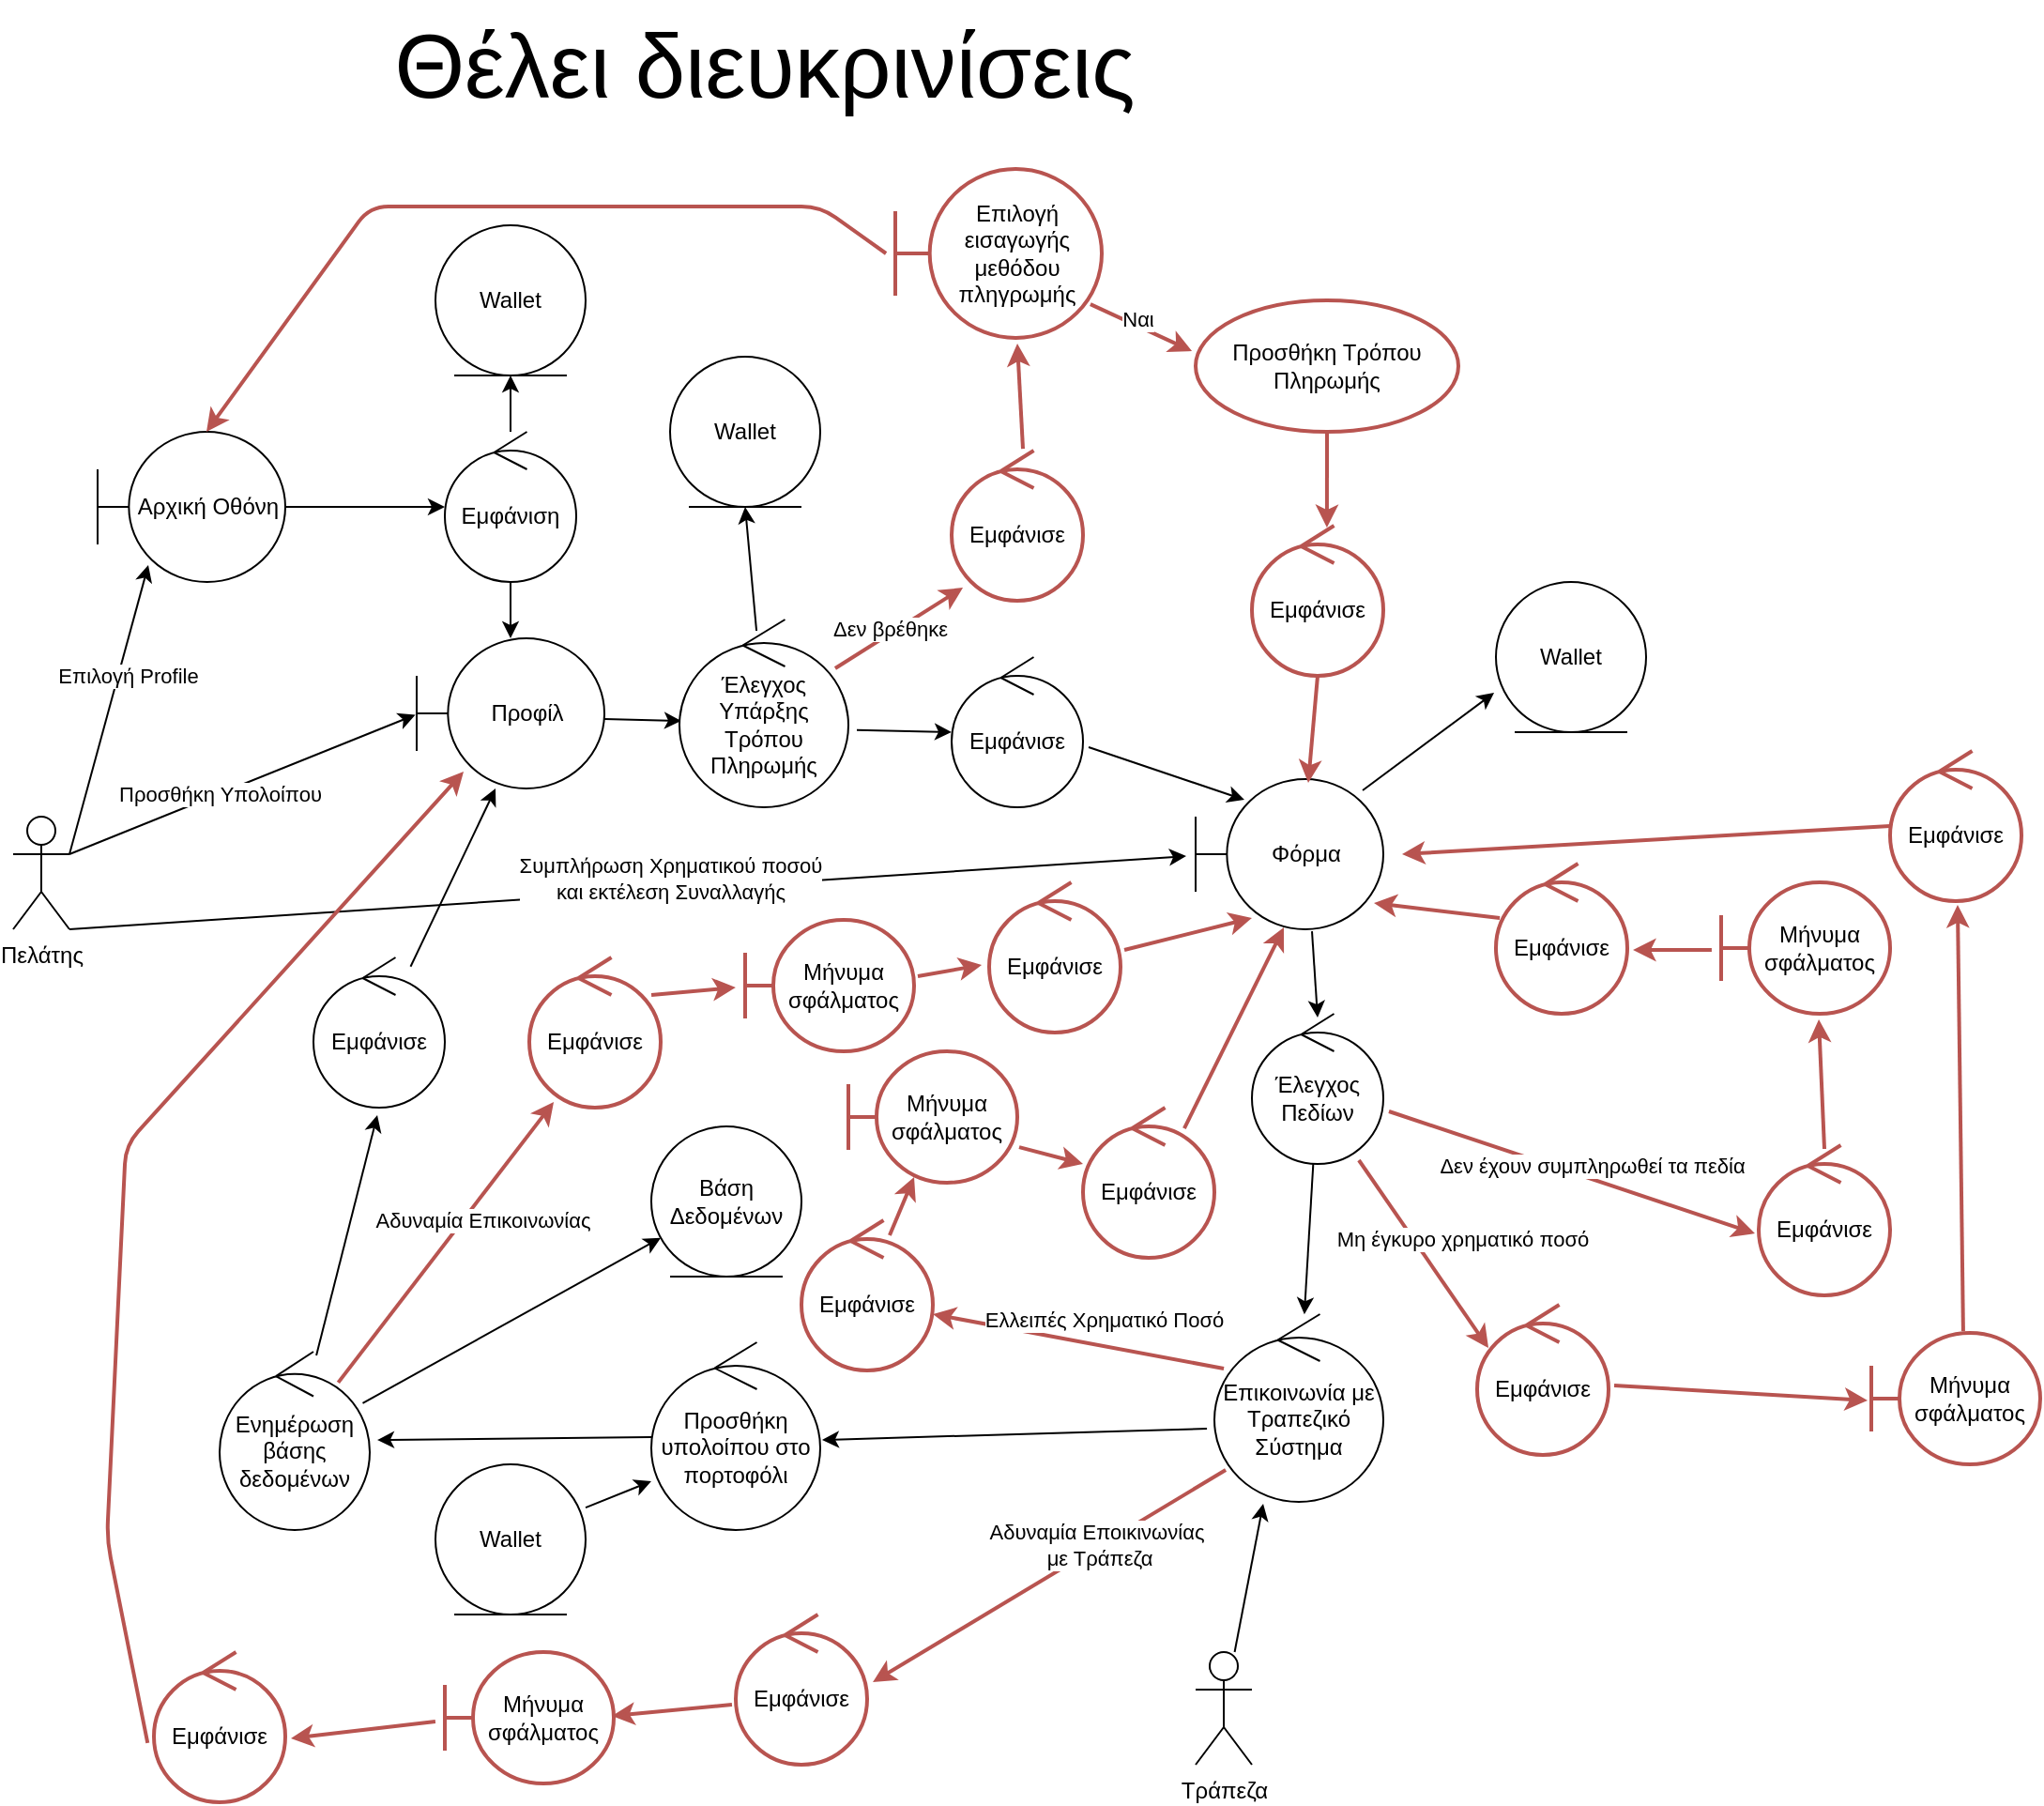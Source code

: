 <mxfile>
    <diagram id="bbuxCSUSgMc8G7auIYRA" name="Page-1">
        <mxGraphModel dx="2573" dy="1064" grid="1" gridSize="10" guides="1" tooltips="1" connect="1" arrows="1" fold="1" page="1" pageScale="1" pageWidth="850" pageHeight="1100" math="0" shadow="0">
            <root>
                <mxCell id="0"/>
                <mxCell id="1" parent="0"/>
                <mxCell id="3" value="" style="edgeStyle=none;html=1;exitX=1;exitY=0.333;exitDx=0;exitDy=0;exitPerimeter=0;entryX=0.27;entryY=0.888;entryDx=0;entryDy=0;entryPerimeter=0;" parent="1" source="8" target="10" edge="1">
                    <mxGeometry relative="1" as="geometry"/>
                </mxCell>
                <mxCell id="4" value="Επιλογή Profile" style="edgeLabel;html=1;align=center;verticalAlign=middle;resizable=0;points=[];" parent="3" vertex="1" connectable="0">
                    <mxGeometry x="-0.6" y="1" relative="1" as="geometry">
                        <mxPoint x="23" y="-64" as="offset"/>
                    </mxGeometry>
                </mxCell>
                <mxCell id="5" style="edgeStyle=none;html=1;exitX=1;exitY=0.333;exitDx=0;exitDy=0;exitPerimeter=0;entryX=-0.007;entryY=0.509;entryDx=0;entryDy=0;entryPerimeter=0;" parent="1" source="8" target="12" edge="1">
                    <mxGeometry relative="1" as="geometry"/>
                </mxCell>
                <mxCell id="6" value="Προσθήκη Υπολοίπου" style="edgeLabel;html=1;align=center;verticalAlign=middle;resizable=0;points=[];" parent="5" connectable="0" vertex="1">
                    <mxGeometry x="-0.132" relative="1" as="geometry">
                        <mxPoint as="offset"/>
                    </mxGeometry>
                </mxCell>
                <mxCell id="7" value="Συμπλήρωση Χρηματικού ποσού&lt;br&gt;και εκτέλεση Συναλλαγής" style="edgeStyle=none;html=1;exitX=1;exitY=1;exitDx=0;exitDy=0;exitPerimeter=0;entryX=-0.05;entryY=0.513;entryDx=0;entryDy=0;entryPerimeter=0;" parent="1" source="8" edge="1" target="45">
                    <mxGeometry x="0.076" y="6" relative="1" as="geometry">
                        <mxPoint x="510" y="920" as="targetPoint"/>
                        <Array as="points"/>
                        <mxPoint as="offset"/>
                    </mxGeometry>
                </mxCell>
                <mxCell id="8" value="Πελάτης" style="shape=umlActor;verticalLabelPosition=bottom;verticalAlign=top;html=1;" parent="1" vertex="1">
                    <mxGeometry x="-20" y="515" width="30" height="60" as="geometry"/>
                </mxCell>
                <mxCell id="9" style="edgeStyle=none;html=1;" parent="1" source="10" target="15" edge="1">
                    <mxGeometry relative="1" as="geometry"/>
                </mxCell>
                <mxCell id="10" value="Αρχική Οθόνη" style="shape=umlBoundary;whiteSpace=wrap;html=1;" parent="1" vertex="1">
                    <mxGeometry x="25" y="310" width="100" height="80" as="geometry"/>
                </mxCell>
                <mxCell id="11" style="edgeStyle=none;html=1;exitX=1;exitY=0.538;exitDx=0;exitDy=0;exitPerimeter=0;entryX=0.011;entryY=0.54;entryDx=0;entryDy=0;entryPerimeter=0;" parent="1" source="12" target="46" edge="1">
                    <mxGeometry relative="1" as="geometry">
                        <mxPoint x="320" y="470" as="targetPoint"/>
                        <mxPoint x="410" y="450" as="sourcePoint"/>
                    </mxGeometry>
                </mxCell>
                <mxCell id="12" value="Προφίλ" style="shape=umlBoundary;whiteSpace=wrap;html=1;" parent="1" vertex="1">
                    <mxGeometry x="195" y="420" width="100" height="80" as="geometry"/>
                </mxCell>
                <mxCell id="13" style="edgeStyle=none;html=1;" parent="1" source="15" edge="1">
                    <mxGeometry relative="1" as="geometry">
                        <mxPoint x="245" y="420" as="targetPoint"/>
                    </mxGeometry>
                </mxCell>
                <mxCell id="14" value="" style="edgeStyle=none;html=1;" parent="1" source="15" target="43" edge="1">
                    <mxGeometry relative="1" as="geometry"/>
                </mxCell>
                <mxCell id="15" value="Εμφάνιση" style="ellipse;shape=umlControl;whiteSpace=wrap;html=1;" parent="1" vertex="1">
                    <mxGeometry x="210" y="310" width="70" height="80" as="geometry"/>
                </mxCell>
                <mxCell id="18" style="edgeStyle=none;html=1;entryX=-0.012;entryY=0.738;entryDx=0;entryDy=0;exitX=0.89;exitY=0.075;exitDx=0;exitDy=0;exitPerimeter=0;entryPerimeter=0;" parent="1" target="19" edge="1" source="45">
                    <mxGeometry relative="1" as="geometry">
                        <mxPoint x="400" y="1010" as="sourcePoint"/>
                    </mxGeometry>
                </mxCell>
                <mxCell id="19" value="Wallet" style="ellipse;shape=umlEntity;whiteSpace=wrap;html=1;" parent="1" vertex="1">
                    <mxGeometry x="770" y="390" width="80" height="80" as="geometry"/>
                </mxCell>
                <mxCell id="20" style="edgeStyle=none;html=1;" parent="1" source="25" target="28" edge="1">
                    <mxGeometry relative="1" as="geometry"/>
                </mxCell>
                <mxCell id="25" value="Έλεγχος Πεδίων" style="ellipse;shape=umlControl;whiteSpace=wrap;html=1;" parent="1" vertex="1">
                    <mxGeometry x="640" y="620" width="70" height="80" as="geometry"/>
                </mxCell>
                <mxCell id="27" style="edgeStyle=none;html=1;exitX=-0.044;exitY=0.61;exitDx=0;exitDy=0;exitPerimeter=0;entryX=1.011;entryY=0.52;entryDx=0;entryDy=0;entryPerimeter=0;" parent="1" source="28" target="180" edge="1">
                    <mxGeometry relative="1" as="geometry">
                        <mxPoint x="450" y="840" as="targetPoint"/>
                    </mxGeometry>
                </mxCell>
                <mxCell id="28" value="Επικοινωνία με Τραπεζικό Σύστημα" style="ellipse;shape=umlControl;whiteSpace=wrap;html=1;" parent="1" vertex="1">
                    <mxGeometry x="620" y="780" width="90" height="100" as="geometry"/>
                </mxCell>
                <mxCell id="77" style="edgeStyle=none;html=1;entryX=0.289;entryY=1.01;entryDx=0;entryDy=0;entryPerimeter=0;" parent="1" source="29" target="28" edge="1">
                    <mxGeometry relative="1" as="geometry"/>
                </mxCell>
                <mxCell id="29" value="Τράπεζα" style="shape=umlActor;verticalLabelPosition=bottom;verticalAlign=top;html=1;" parent="1" vertex="1">
                    <mxGeometry x="610" y="960" width="30" height="60" as="geometry"/>
                </mxCell>
                <mxCell id="30" style="edgeStyle=none;html=1;" parent="1" source="34" target="35" edge="1">
                    <mxGeometry relative="1" as="geometry"/>
                </mxCell>
                <mxCell id="161" style="edgeStyle=none;html=1;entryX=0.486;entryY=1.05;entryDx=0;entryDy=0;entryPerimeter=0;" edge="1" parent="1" source="34" target="159">
                    <mxGeometry relative="1" as="geometry"/>
                </mxCell>
                <mxCell id="34" value="Ενημέρωση βάσης δεδομένων" style="ellipse;shape=umlControl;whiteSpace=wrap;html=1;" parent="1" vertex="1">
                    <mxGeometry x="90" y="800" width="80" height="95" as="geometry"/>
                </mxCell>
                <mxCell id="35" value="Βάση Δεδομένων" style="ellipse;shape=umlEntity;whiteSpace=wrap;html=1;" parent="1" vertex="1">
                    <mxGeometry x="320" y="680" width="80" height="80" as="geometry"/>
                </mxCell>
                <mxCell id="43" value="Wallet" style="ellipse;shape=umlEntity;whiteSpace=wrap;html=1;" parent="1" vertex="1">
                    <mxGeometry x="205" y="200" width="80" height="80" as="geometry"/>
                </mxCell>
                <mxCell id="44" style="edgeStyle=none;html=1;entryX=0.5;entryY=0.025;entryDx=0;entryDy=0;entryPerimeter=0;exitX=0.62;exitY=1.013;exitDx=0;exitDy=0;exitPerimeter=0;" parent="1" source="45" target="25" edge="1">
                    <mxGeometry relative="1" as="geometry"/>
                </mxCell>
                <mxCell id="45" value="Φόρμα" style="shape=umlBoundary;whiteSpace=wrap;html=1;" parent="1" vertex="1">
                    <mxGeometry x="610" y="495" width="100" height="80" as="geometry"/>
                </mxCell>
                <mxCell id="179" style="edgeStyle=none;html=1;fontSize=48;exitX=0.456;exitY=0.06;exitDx=0;exitDy=0;exitPerimeter=0;entryX=0.5;entryY=1;entryDx=0;entryDy=0;" edge="1" parent="1" source="46" target="178">
                    <mxGeometry relative="1" as="geometry">
                        <mxPoint x="370" y="360" as="targetPoint"/>
                    </mxGeometry>
                </mxCell>
                <mxCell id="46" value="Έλεγχος Υπάρξης Τρόπου Πληρωμής" style="ellipse;shape=umlControl;whiteSpace=wrap;html=1;" parent="1" vertex="1">
                    <mxGeometry x="335" y="410" width="90" height="100" as="geometry"/>
                </mxCell>
                <mxCell id="51" value="Προσθήκη Τρόπου Πληρωμής" style="ellipse;whiteSpace=wrap;html=1;strokeColor=#b85450;fillColor=none;strokeWidth=2;" parent="1" vertex="1">
                    <mxGeometry x="610" y="240" width="140" height="70" as="geometry"/>
                </mxCell>
                <mxCell id="91" style="edgeStyle=none;html=1;exitX=1.043;exitY=0.6;exitDx=0;exitDy=0;exitPerimeter=0;entryX=0.26;entryY=0.138;entryDx=0;entryDy=0;entryPerimeter=0;" edge="1" parent="1" source="111" target="45">
                    <mxGeometry relative="1" as="geometry">
                        <mxPoint x="780" y="570" as="sourcePoint"/>
                        <mxPoint x="630" y="490" as="targetPoint"/>
                        <Array as="points"/>
                    </mxGeometry>
                </mxCell>
                <mxCell id="94" value="Εμφάνισε" style="ellipse;shape=umlControl;whiteSpace=wrap;html=1;fillColor=none;strokeColor=#b85450;strokeWidth=2;" vertex="1" parent="1">
                    <mxGeometry x="910" y="690" width="70" height="80" as="geometry"/>
                </mxCell>
                <mxCell id="96" value="Μήνυμα σφάλματος" style="shape=umlBoundary;whiteSpace=wrap;html=1;fillColor=none;strokeColor=#b85450;strokeWidth=2;" vertex="1" parent="1">
                    <mxGeometry x="890" y="550.0" width="90" height="70" as="geometry"/>
                </mxCell>
                <mxCell id="97" value="Εμφάνισε" style="ellipse;shape=umlControl;whiteSpace=wrap;html=1;fillColor=none;strokeColor=#b85450;strokeWidth=2;" vertex="1" parent="1">
                    <mxGeometry x="770" y="540" width="70" height="80" as="geometry"/>
                </mxCell>
                <mxCell id="98" style="edgeStyle=none;html=1;strokeWidth=2;fontSize=12;fillColor=none;strokeColor=#b85450;entryX=-0.029;entryY=0.588;entryDx=0;entryDy=0;entryPerimeter=0;exitX=1.043;exitY=0.65;exitDx=0;exitDy=0;exitPerimeter=0;" edge="1" parent="1" source="25" target="94">
                    <mxGeometry relative="1" as="geometry">
                        <mxPoint x="740" y="660" as="sourcePoint"/>
                        <mxPoint x="1140" y="1080" as="targetPoint"/>
                        <Array as="points"/>
                    </mxGeometry>
                </mxCell>
                <mxCell id="99" value="Δεν έχουν συμπληρωθεί τα πεδία" style="edgeLabel;html=1;align=center;verticalAlign=middle;resizable=0;points=[];" connectable="0" vertex="1" parent="98">
                    <mxGeometry x="-0.191" y="-4" relative="1" as="geometry">
                        <mxPoint x="30" y="-1" as="offset"/>
                    </mxGeometry>
                </mxCell>
                <mxCell id="100" style="edgeStyle=none;html=1;strokeWidth=2;fontSize=12;fillColor=none;strokeColor=#b85450;entryX=0.578;entryY=1.043;entryDx=0;entryDy=0;entryPerimeter=0;exitX=0.5;exitY=0.025;exitDx=0;exitDy=0;exitPerimeter=0;" edge="1" parent="1" source="94" target="96">
                    <mxGeometry relative="1" as="geometry">
                        <mxPoint x="1551" y="1173.616" as="sourcePoint"/>
                        <mxPoint x="1430" y="950.0" as="targetPoint"/>
                        <Array as="points"/>
                    </mxGeometry>
                </mxCell>
                <mxCell id="101" style="edgeStyle=none;html=1;strokeWidth=2;fontSize=12;fillColor=none;strokeColor=#b85450;entryX=1.043;entryY=0.575;entryDx=0;entryDy=0;entryPerimeter=0;exitX=-0.056;exitY=0.514;exitDx=0;exitDy=0;exitPerimeter=0;" edge="1" parent="1" source="96" target="97">
                    <mxGeometry relative="1" as="geometry">
                        <mxPoint x="1290" y="886" as="sourcePoint"/>
                        <mxPoint x="1215" y="876.0" as="targetPoint"/>
                        <Array as="points"/>
                    </mxGeometry>
                </mxCell>
                <mxCell id="102" style="edgeStyle=none;html=1;strokeWidth=2;fontSize=12;fillColor=none;strokeColor=#b85450;exitX=0.029;exitY=0.363;exitDx=0;exitDy=0;exitPerimeter=0;entryX=0.95;entryY=0.825;entryDx=0;entryDy=0;entryPerimeter=0;" edge="1" parent="1" source="97" target="45">
                    <mxGeometry relative="1" as="geometry">
                        <mxPoint x="1110" y="810" as="sourcePoint"/>
                        <mxPoint x="1066.97" y="810" as="targetPoint"/>
                        <Array as="points"/>
                    </mxGeometry>
                </mxCell>
                <mxCell id="103" value="Εμφάνισε" style="ellipse;shape=umlControl;whiteSpace=wrap;html=1;fillColor=none;strokeColor=#b85450;strokeWidth=2;" vertex="1" parent="1">
                    <mxGeometry x="760" y="775" width="70" height="80" as="geometry"/>
                </mxCell>
                <mxCell id="104" value="Μήνυμα σφάλματος" style="shape=umlBoundary;whiteSpace=wrap;html=1;fillColor=none;strokeColor=#b85450;strokeWidth=2;" vertex="1" parent="1">
                    <mxGeometry x="970" y="790.0" width="90" height="70" as="geometry"/>
                </mxCell>
                <mxCell id="105" style="edgeStyle=none;html=1;strokeWidth=2;fontSize=12;fillColor=none;strokeColor=#b85450;entryX=0.086;entryY=0.288;entryDx=0;entryDy=0;entryPerimeter=0;exitX=0.814;exitY=0.975;exitDx=0;exitDy=0;exitPerimeter=0;" edge="1" parent="1" source="25" target="103">
                    <mxGeometry relative="1" as="geometry">
                        <mxPoint x="710" y="710" as="sourcePoint"/>
                        <mxPoint x="1160.0" y="1240" as="targetPoint"/>
                        <Array as="points"/>
                    </mxGeometry>
                </mxCell>
                <mxCell id="106" value="Μη έγκυρο χρηματικό ποσό" style="edgeLabel;html=1;align=center;verticalAlign=middle;resizable=0;points=[];" connectable="0" vertex="1" parent="105">
                    <mxGeometry x="-0.191" y="-4" relative="1" as="geometry">
                        <mxPoint x="30" y="-1" as="offset"/>
                    </mxGeometry>
                </mxCell>
                <mxCell id="107" style="edgeStyle=none;html=1;strokeWidth=2;fontSize=12;fillColor=none;strokeColor=#b85450;exitX=1.043;exitY=0.538;exitDx=0;exitDy=0;exitPerimeter=0;entryX=-0.022;entryY=0.514;entryDx=0;entryDy=0;entryPerimeter=0;" edge="1" parent="1" source="103" target="104">
                    <mxGeometry relative="1" as="geometry">
                        <mxPoint x="1307.03" y="1343.04" as="sourcePoint"/>
                        <mxPoint x="1220" y="1290" as="targetPoint"/>
                        <Array as="points"/>
                    </mxGeometry>
                </mxCell>
                <mxCell id="109" value="Εμφάνισε" style="ellipse;shape=umlControl;whiteSpace=wrap;html=1;fillColor=none;strokeColor=#b85450;strokeWidth=2;" vertex="1" parent="1">
                    <mxGeometry x="980" y="480" width="70" height="80" as="geometry"/>
                </mxCell>
                <mxCell id="110" style="edgeStyle=none;html=1;strokeWidth=2;fontSize=12;fillColor=none;strokeColor=#b85450;entryX=0.514;entryY=1.025;entryDx=0;entryDy=0;entryPerimeter=0;exitX=0.544;exitY=-0.014;exitDx=0;exitDy=0;exitPerimeter=0;" edge="1" parent="1" source="104" target="109">
                    <mxGeometry relative="1" as="geometry">
                        <mxPoint x="1060" y="790" as="sourcePoint"/>
                        <mxPoint x="1623.05" y="906.94" as="targetPoint"/>
                        <Array as="points"/>
                    </mxGeometry>
                </mxCell>
                <mxCell id="112" style="edgeStyle=none;html=1;entryX=0;entryY=0.5;entryDx=0;entryDy=0;entryPerimeter=0;exitX=1.05;exitY=0.589;exitDx=0;exitDy=0;exitPerimeter=0;" edge="1" parent="1" source="46" target="111">
                    <mxGeometry relative="1" as="geometry">
                        <mxPoint x="570.0" y="510" as="sourcePoint"/>
                        <mxPoint x="823.97" y="713.04" as="targetPoint"/>
                        <Array as="points"/>
                    </mxGeometry>
                </mxCell>
                <mxCell id="111" value="Εμφάνισε" style="ellipse;shape=umlControl;whiteSpace=wrap;html=1;" vertex="1" parent="1">
                    <mxGeometry x="480" y="430" width="70" height="80" as="geometry"/>
                </mxCell>
                <mxCell id="118" style="edgeStyle=none;html=1;strokeWidth=2;fontSize=12;fillColor=none;strokeColor=#b85450;exitX=0;exitY=0.5;exitDx=0;exitDy=0;exitPerimeter=0;" edge="1" parent="1" source="109">
                    <mxGeometry relative="1" as="geometry">
                        <mxPoint x="1388.0" y="927.98" as="sourcePoint"/>
                        <mxPoint x="720" y="535" as="targetPoint"/>
                        <Array as="points"/>
                    </mxGeometry>
                </mxCell>
                <mxCell id="119" style="edgeStyle=none;html=1;strokeWidth=2;fontSize=12;fillColor=none;strokeColor=#b85450;exitX=0.922;exitY=0.26;exitDx=0;exitDy=0;exitPerimeter=0;entryX=0.086;entryY=0.913;entryDx=0;entryDy=0;entryPerimeter=0;" edge="1" parent="1" source="46" target="121">
                    <mxGeometry relative="1" as="geometry">
                        <mxPoint x="880" y="246" as="sourcePoint"/>
                        <mxPoint x="740" y="362" as="targetPoint"/>
                        <Array as="points"/>
                    </mxGeometry>
                </mxCell>
                <mxCell id="120" value="Δεν βρέθηκε" style="edgeLabel;html=1;align=center;verticalAlign=middle;resizable=0;points=[];" vertex="1" connectable="0" parent="119">
                    <mxGeometry x="-0.121" y="3" relative="1" as="geometry">
                        <mxPoint as="offset"/>
                    </mxGeometry>
                </mxCell>
                <mxCell id="121" value="Εμφάνισε" style="ellipse;shape=umlControl;whiteSpace=wrap;html=1;fillColor=none;strokeColor=#b85450;strokeWidth=2;" vertex="1" parent="1">
                    <mxGeometry x="480" y="320" width="70" height="80" as="geometry"/>
                </mxCell>
                <mxCell id="122" style="edgeStyle=none;html=1;strokeWidth=2;fontSize=12;fillColor=none;strokeColor=#b85450;entryX=0.591;entryY=1.033;entryDx=0;entryDy=0;entryPerimeter=0;exitX=0.543;exitY=-0.012;exitDx=0;exitDy=0;exitPerimeter=0;" edge="1" parent="1" source="121" target="123">
                    <mxGeometry relative="1" as="geometry">
                        <mxPoint x="515" y="310" as="sourcePoint"/>
                        <mxPoint x="696" y="273.04" as="targetPoint"/>
                        <Array as="points"/>
                    </mxGeometry>
                </mxCell>
                <mxCell id="123" value="Επιλογή εισαγωγής μεθόδου πληγρωμής" style="shape=umlBoundary;whiteSpace=wrap;html=1;fillColor=none;strokeColor=#b85450;strokeWidth=2;" vertex="1" parent="1">
                    <mxGeometry x="450" y="170" width="110" height="90" as="geometry"/>
                </mxCell>
                <mxCell id="124" style="edgeStyle=none;html=1;strokeWidth=2;fontSize=12;fillColor=none;strokeColor=#b85450;exitX=0.945;exitY=0.856;exitDx=0;exitDy=0;exitPerimeter=0;entryX=-0.014;entryY=0.386;entryDx=0;entryDy=0;entryPerimeter=0;" edge="1" parent="1" target="51">
                    <mxGeometry relative="1" as="geometry">
                        <mxPoint x="553.95" y="242.04" as="sourcePoint"/>
                        <mxPoint x="610" y="270" as="targetPoint"/>
                        <Array as="points"/>
                    </mxGeometry>
                </mxCell>
                <mxCell id="126" value="Ναι" style="edgeLabel;html=1;align=center;verticalAlign=middle;resizable=0;points=[];" vertex="1" connectable="0" parent="124">
                    <mxGeometry x="0.29" y="-1" relative="1" as="geometry">
                        <mxPoint x="-10" y="-9" as="offset"/>
                    </mxGeometry>
                </mxCell>
                <mxCell id="129" style="edgeStyle=none;html=1;strokeWidth=2;fontSize=12;fillColor=none;strokeColor=#b85450;exitX=-0.045;exitY=0.5;exitDx=0;exitDy=0;exitPerimeter=0;entryX=0.58;entryY=0;entryDx=0;entryDy=0;entryPerimeter=0;" edge="1" parent="1" source="123" target="10">
                    <mxGeometry relative="1" as="geometry">
                        <mxPoint x="570" y="126" as="sourcePoint"/>
                        <mxPoint x="140" y="120" as="targetPoint"/>
                        <Array as="points">
                            <mxPoint x="410" y="190"/>
                            <mxPoint x="170" y="190"/>
                        </Array>
                    </mxGeometry>
                </mxCell>
                <mxCell id="130" value="Εμφάνισε" style="ellipse;shape=umlControl;whiteSpace=wrap;html=1;fillColor=none;strokeColor=#b85450;strokeWidth=2;" vertex="1" parent="1">
                    <mxGeometry x="640" y="360" width="70" height="80" as="geometry"/>
                </mxCell>
                <mxCell id="131" style="edgeStyle=none;html=1;strokeWidth=2;fontSize=12;fillColor=none;strokeColor=#b85450;exitX=0.5;exitY=1;exitDx=0;exitDy=0;entryX=0.571;entryY=0.013;entryDx=0;entryDy=0;entryPerimeter=0;" edge="1" parent="1" source="51" target="130">
                    <mxGeometry relative="1" as="geometry">
                        <mxPoint x="847.03" y="438.04" as="sourcePoint"/>
                        <mxPoint x="770" y="390" as="targetPoint"/>
                        <Array as="points"/>
                    </mxGeometry>
                </mxCell>
                <mxCell id="134" style="edgeStyle=none;html=1;strokeWidth=2;fontSize=12;fillColor=none;strokeColor=#b85450;exitX=0.5;exitY=1;exitDx=0;exitDy=0;exitPerimeter=0;entryX=0.6;entryY=0.025;entryDx=0;entryDy=0;entryPerimeter=0;" edge="1" parent="1" source="130" target="45">
                    <mxGeometry relative="1" as="geometry">
                        <mxPoint x="1267.03" y="603.04" as="sourcePoint"/>
                        <mxPoint x="830" y="330" as="targetPoint"/>
                        <Array as="points"/>
                    </mxGeometry>
                </mxCell>
                <mxCell id="136" value="Εμφάνισε" style="ellipse;shape=umlControl;whiteSpace=wrap;html=1;fillColor=none;strokeColor=#b85450;strokeWidth=2;" vertex="1" parent="1">
                    <mxGeometry x="400" y="730" width="70" height="80" as="geometry"/>
                </mxCell>
                <mxCell id="137" style="edgeStyle=none;html=1;strokeWidth=2;fontSize=12;fillColor=none;strokeColor=#b85450;exitX=0.056;exitY=0.29;exitDx=0;exitDy=0;exitPerimeter=0;entryX=1;entryY=0.625;entryDx=0;entryDy=0;entryPerimeter=0;" edge="1" parent="1" source="28" target="136">
                    <mxGeometry relative="1" as="geometry">
                        <mxPoint x="660.0" y="930" as="sourcePoint"/>
                        <mxPoint x="815.01" y="932.94" as="targetPoint"/>
                        <Array as="points"/>
                    </mxGeometry>
                </mxCell>
                <mxCell id="138" value="Ελλειπές Χρηματικό Ποσό" style="edgeLabel;html=1;align=center;verticalAlign=middle;resizable=0;points=[];" vertex="1" connectable="0" parent="137">
                    <mxGeometry x="0.07" y="5" relative="1" as="geometry">
                        <mxPoint x="20" y="-16" as="offset"/>
                    </mxGeometry>
                </mxCell>
                <mxCell id="139" value="Μήνυμα σφάλματος" style="shape=umlBoundary;whiteSpace=wrap;html=1;fillColor=none;strokeColor=#b85450;strokeWidth=2;" vertex="1" parent="1">
                    <mxGeometry x="425" y="640.0" width="90" height="70" as="geometry"/>
                </mxCell>
                <mxCell id="140" style="edgeStyle=none;html=1;strokeWidth=2;fontSize=12;fillColor=none;strokeColor=#b85450;exitX=0.671;exitY=0.1;exitDx=0;exitDy=0;exitPerimeter=0;entryX=0.389;entryY=0.957;entryDx=0;entryDy=0;entryPerimeter=0;" edge="1" parent="1" source="136" target="139">
                    <mxGeometry relative="1" as="geometry">
                        <mxPoint x="980.0" y="970" as="sourcePoint"/>
                        <mxPoint x="1135.01" y="972.94" as="targetPoint"/>
                        <Array as="points"/>
                    </mxGeometry>
                </mxCell>
                <mxCell id="141" value="Εμφάνισε" style="ellipse;shape=umlControl;whiteSpace=wrap;html=1;fillColor=none;strokeColor=#b85450;strokeWidth=2;" vertex="1" parent="1">
                    <mxGeometry x="550" y="670" width="70" height="80" as="geometry"/>
                </mxCell>
                <mxCell id="142" style="edgeStyle=none;html=1;strokeWidth=2;fontSize=12;fillColor=none;strokeColor=#b85450;exitX=1.011;exitY=0.729;exitDx=0;exitDy=0;exitPerimeter=0;entryX=0;entryY=0.375;entryDx=0;entryDy=0;entryPerimeter=0;" edge="1" parent="1" source="139" target="141">
                    <mxGeometry relative="1" as="geometry">
                        <mxPoint x="1074.01" y="1020" as="sourcePoint"/>
                        <mxPoint x="1130" y="1020.96" as="targetPoint"/>
                        <Array as="points"/>
                    </mxGeometry>
                </mxCell>
                <mxCell id="150" value="Εμφάνισε" style="ellipse;shape=umlControl;whiteSpace=wrap;html=1;fillColor=none;strokeColor=#b85450;strokeWidth=2;" vertex="1" parent="1">
                    <mxGeometry x="365" y="940" width="70" height="80" as="geometry"/>
                </mxCell>
                <mxCell id="151" style="edgeStyle=none;html=1;strokeWidth=2;fontSize=12;fillColor=none;strokeColor=#b85450;exitX=0.067;exitY=0.83;exitDx=0;exitDy=0;exitPerimeter=0;entryX=1.043;entryY=0.45;entryDx=0;entryDy=0;entryPerimeter=0;" edge="1" parent="1" source="28" target="150">
                    <mxGeometry relative="1" as="geometry">
                        <mxPoint x="490.0" y="879" as="sourcePoint"/>
                        <mxPoint x="545.99" y="879.96" as="targetPoint"/>
                        <Array as="points"/>
                    </mxGeometry>
                </mxCell>
                <mxCell id="155" value="Αδυναμία Εποικινωνίας&lt;br&gt;&amp;nbsp;με Τράπεζα" style="edgeLabel;html=1;align=center;verticalAlign=middle;resizable=0;points=[];" vertex="1" connectable="0" parent="151">
                    <mxGeometry x="-0.379" y="5" relative="1" as="geometry">
                        <mxPoint x="-14" as="offset"/>
                    </mxGeometry>
                </mxCell>
                <mxCell id="152" value="Μήνυμα σφάλματος" style="shape=umlBoundary;whiteSpace=wrap;html=1;fillColor=none;strokeColor=#b85450;strokeWidth=2;" vertex="1" parent="1">
                    <mxGeometry x="210" y="960.0" width="90" height="70" as="geometry"/>
                </mxCell>
                <mxCell id="153" style="edgeStyle=none;html=1;strokeWidth=2;fontSize=12;fillColor=none;strokeColor=#b85450;exitX=-0.029;exitY=0.6;exitDx=0;exitDy=0;exitPerimeter=0;entryX=0.989;entryY=0.486;entryDx=0;entryDy=0;entryPerimeter=0;" edge="1" parent="1" source="150" target="152">
                    <mxGeometry relative="1" as="geometry">
                        <mxPoint x="635.0" y="1121.51" as="sourcePoint"/>
                        <mxPoint x="704.99" y="1068.49" as="targetPoint"/>
                        <Array as="points"/>
                    </mxGeometry>
                </mxCell>
                <mxCell id="154" value="Εμφάνισε" style="ellipse;shape=umlControl;whiteSpace=wrap;html=1;fillColor=none;strokeColor=#b85450;strokeWidth=2;" vertex="1" parent="1">
                    <mxGeometry x="55" y="960" width="70" height="80" as="geometry"/>
                </mxCell>
                <mxCell id="157" style="edgeStyle=none;html=1;strokeWidth=2;fontSize=12;fillColor=none;strokeColor=#b85450;exitX=-0.056;exitY=0.529;exitDx=0;exitDy=0;exitPerimeter=0;entryX=1.043;entryY=0.575;entryDx=0;entryDy=0;entryPerimeter=0;" edge="1" parent="1" source="152" target="154">
                    <mxGeometry relative="1" as="geometry">
                        <mxPoint x="440.99" y="1019.97" as="sourcePoint"/>
                        <mxPoint x="395" y="1019.0" as="targetPoint"/>
                        <Array as="points"/>
                    </mxGeometry>
                </mxCell>
                <mxCell id="158" style="edgeStyle=none;html=1;strokeWidth=2;fontSize=12;fillColor=none;strokeColor=#b85450;exitX=-0.048;exitY=0.606;exitDx=0;exitDy=0;exitPerimeter=0;entryX=0.25;entryY=0.888;entryDx=0;entryDy=0;entryPerimeter=0;" edge="1" parent="1" source="154" target="12">
                    <mxGeometry relative="1" as="geometry">
                        <mxPoint x="290.0" y="940.47" as="sourcePoint"/>
                        <mxPoint x="244.01" y="939.5" as="targetPoint"/>
                        <Array as="points">
                            <mxPoint x="30" y="900"/>
                            <mxPoint x="40" y="690"/>
                        </Array>
                    </mxGeometry>
                </mxCell>
                <mxCell id="160" style="edgeStyle=none;html=1;entryX=0.42;entryY=1;entryDx=0;entryDy=0;entryPerimeter=0;" edge="1" parent="1" source="159" target="12">
                    <mxGeometry relative="1" as="geometry"/>
                </mxCell>
                <mxCell id="159" value="Εμφάνισε" style="ellipse;shape=umlControl;whiteSpace=wrap;html=1;" vertex="1" parent="1">
                    <mxGeometry x="140" y="590" width="70" height="80" as="geometry"/>
                </mxCell>
                <mxCell id="162" value="Εμφάνισε" style="ellipse;shape=umlControl;whiteSpace=wrap;html=1;fillColor=none;strokeColor=#b85450;strokeWidth=2;" vertex="1" parent="1">
                    <mxGeometry x="255" y="590" width="70" height="80" as="geometry"/>
                </mxCell>
                <mxCell id="164" style="edgeStyle=none;html=1;strokeWidth=2;fontSize=12;fillColor=none;strokeColor=#b85450;entryX=0.186;entryY=0.963;entryDx=0;entryDy=0;entryPerimeter=0;exitX=0.79;exitY=0.173;exitDx=0;exitDy=0;exitPerimeter=0;" edge="1" parent="1" source="34" target="162">
                    <mxGeometry relative="1" as="geometry">
                        <mxPoint x="360" y="729.5" as="sourcePoint"/>
                        <mxPoint x="210" y="729.5" as="targetPoint"/>
                        <Array as="points"/>
                    </mxGeometry>
                </mxCell>
                <mxCell id="165" value="Αδυναμία Επικοινωνίας" style="edgeLabel;html=1;align=center;verticalAlign=middle;resizable=0;points=[];" vertex="1" connectable="0" parent="164">
                    <mxGeometry x="-0.533" y="-1" relative="1" as="geometry">
                        <mxPoint x="49" y="-52" as="offset"/>
                    </mxGeometry>
                </mxCell>
                <mxCell id="168" value="Μήνυμα σφάλματος" style="shape=umlBoundary;whiteSpace=wrap;html=1;fillColor=none;strokeColor=#b85450;strokeWidth=2;" vertex="1" parent="1">
                    <mxGeometry x="370" y="570.0" width="90" height="70" as="geometry"/>
                </mxCell>
                <mxCell id="169" style="edgeStyle=none;html=1;strokeWidth=2;fontSize=12;fillColor=none;strokeColor=#b85450;exitX=0.929;exitY=0.25;exitDx=0;exitDy=0;exitPerimeter=0;entryX=-0.056;entryY=0.514;entryDx=0;entryDy=0;entryPerimeter=0;" edge="1" parent="1" source="162" target="168">
                    <mxGeometry relative="1" as="geometry">
                        <mxPoint x="386.95" y="680.0" as="sourcePoint"/>
                        <mxPoint x="345.0" y="678.97" as="targetPoint"/>
                        <Array as="points"/>
                    </mxGeometry>
                </mxCell>
                <mxCell id="170" value="Εμφάνισε" style="ellipse;shape=umlControl;whiteSpace=wrap;html=1;fillColor=none;strokeColor=#b85450;strokeWidth=2;" vertex="1" parent="1">
                    <mxGeometry x="500" y="550" width="70" height="80" as="geometry"/>
                </mxCell>
                <mxCell id="171" style="edgeStyle=none;html=1;strokeWidth=2;fontSize=12;fillColor=none;strokeColor=#b85450;exitX=1.022;exitY=0.429;exitDx=0;exitDy=0;exitPerimeter=0;entryX=-0.057;entryY=0.55;entryDx=0;entryDy=0;entryPerimeter=0;" edge="1" parent="1" source="168" target="170">
                    <mxGeometry relative="1" as="geometry">
                        <mxPoint x="482.54" y="670" as="sourcePoint"/>
                        <mxPoint x="527.47" y="655.98" as="targetPoint"/>
                        <Array as="points"/>
                    </mxGeometry>
                </mxCell>
                <mxCell id="172" style="edgeStyle=none;html=1;strokeWidth=2;fontSize=12;fillColor=none;strokeColor=#b85450;exitX=1.029;exitY=0.45;exitDx=0;exitDy=0;exitPerimeter=0;entryX=0.3;entryY=0.925;entryDx=0;entryDy=0;entryPerimeter=0;" edge="1" parent="1" source="170" target="45">
                    <mxGeometry relative="1" as="geometry">
                        <mxPoint x="600.0" y="604.02" as="sourcePoint"/>
                        <mxPoint x="644.93" y="590.0" as="targetPoint"/>
                        <Array as="points"/>
                    </mxGeometry>
                </mxCell>
                <mxCell id="182" style="edgeStyle=none;html=1;entryX=0;entryY=0.74;entryDx=0;entryDy=0;entryPerimeter=0;fontSize=48;exitX=1;exitY=0.288;exitDx=0;exitDy=0;exitPerimeter=0;" edge="1" parent="1" source="174" target="180">
                    <mxGeometry relative="1" as="geometry"/>
                </mxCell>
                <mxCell id="174" value="Wallet" style="ellipse;shape=umlEntity;whiteSpace=wrap;html=1;" vertex="1" parent="1">
                    <mxGeometry x="205" y="860" width="80" height="80" as="geometry"/>
                </mxCell>
                <mxCell id="176" style="edgeStyle=none;html=1;strokeWidth=2;fontSize=12;fillColor=none;strokeColor=#b85450;exitX=0.771;exitY=0.138;exitDx=0;exitDy=0;exitPerimeter=0;entryX=0.47;entryY=0.988;entryDx=0;entryDy=0;entryPerimeter=0;" edge="1" parent="1" source="141" target="45">
                    <mxGeometry relative="1" as="geometry">
                        <mxPoint x="624.99" y="603.53" as="sourcePoint"/>
                        <mxPoint x="780" y="606.47" as="targetPoint"/>
                        <Array as="points"/>
                    </mxGeometry>
                </mxCell>
                <mxCell id="177" value="&lt;font style=&quot;font-size: 48px;&quot;&gt;Θέλει διευκρινίσεις&lt;/font&gt;" style="text;html=1;align=center;verticalAlign=middle;resizable=0;points=[];autosize=1;strokeColor=none;fillColor=none;" vertex="1" parent="1">
                    <mxGeometry x="170" y="80" width="420" height="70" as="geometry"/>
                </mxCell>
                <mxCell id="178" value="Wallet" style="ellipse;shape=umlEntity;whiteSpace=wrap;html=1;" vertex="1" parent="1">
                    <mxGeometry x="330" y="270" width="80" height="80" as="geometry"/>
                </mxCell>
                <mxCell id="181" style="edgeStyle=none;html=1;entryX=1.05;entryY=0.495;entryDx=0;entryDy=0;entryPerimeter=0;fontSize=48;" edge="1" parent="1" source="180" target="34">
                    <mxGeometry relative="1" as="geometry"/>
                </mxCell>
                <mxCell id="180" value="Προσθήκη υπολοίπου στο πορτοφόλι" style="ellipse;shape=umlControl;whiteSpace=wrap;html=1;" vertex="1" parent="1">
                    <mxGeometry x="320" y="795" width="90" height="100" as="geometry"/>
                </mxCell>
            </root>
        </mxGraphModel>
    </diagram>
</mxfile>